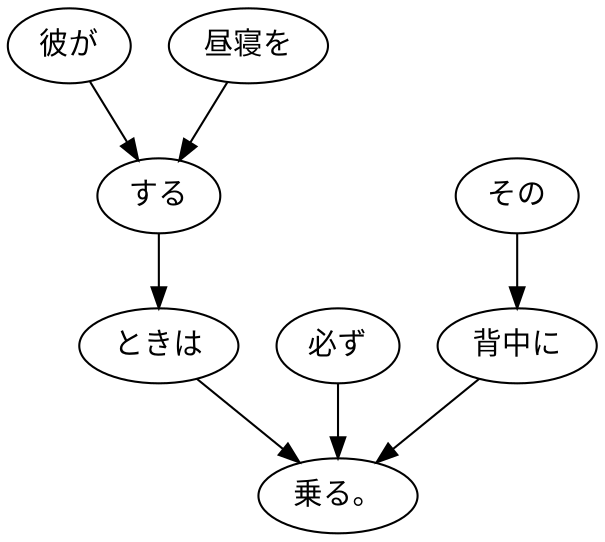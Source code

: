 digraph graph90 {
	node0 [label="彼が"];
	node1 [label="昼寝を"];
	node2 [label="する"];
	node3 [label="ときは"];
	node4 [label="必ず"];
	node5 [label="その"];
	node6 [label="背中に"];
	node7 [label="乗る。"];
	node0 -> node2;
	node1 -> node2;
	node2 -> node3;
	node3 -> node7;
	node4 -> node7;
	node5 -> node6;
	node6 -> node7;
}
